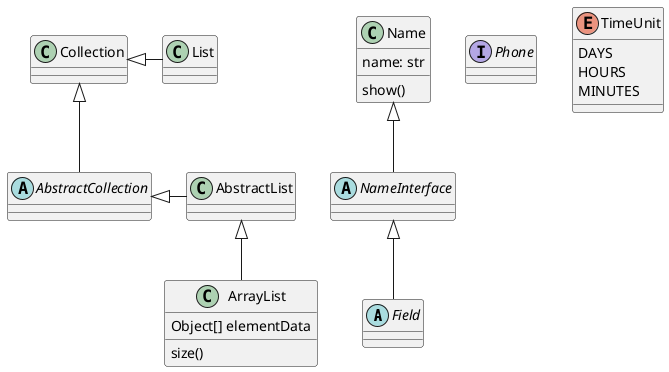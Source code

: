 @startuml
'https://plantuml.com/class-diagram

abstract class Field
abstract class NameInterface
abstract AbstractCollection
interface Name
interface Phone

NameInterface <|-- Field
Name <|-- NameInterface
Collection <|-- AbstractCollection

Collection <|- List
AbstractCollection <|- AbstractList
AbstractList <|-- ArrayList

class ArrayList {
Object[] elementData
size()
}

class Name{
name: str
show()
}

enum TimeUnit {
DAYS
HOURS
MINUTES
}

@enduml